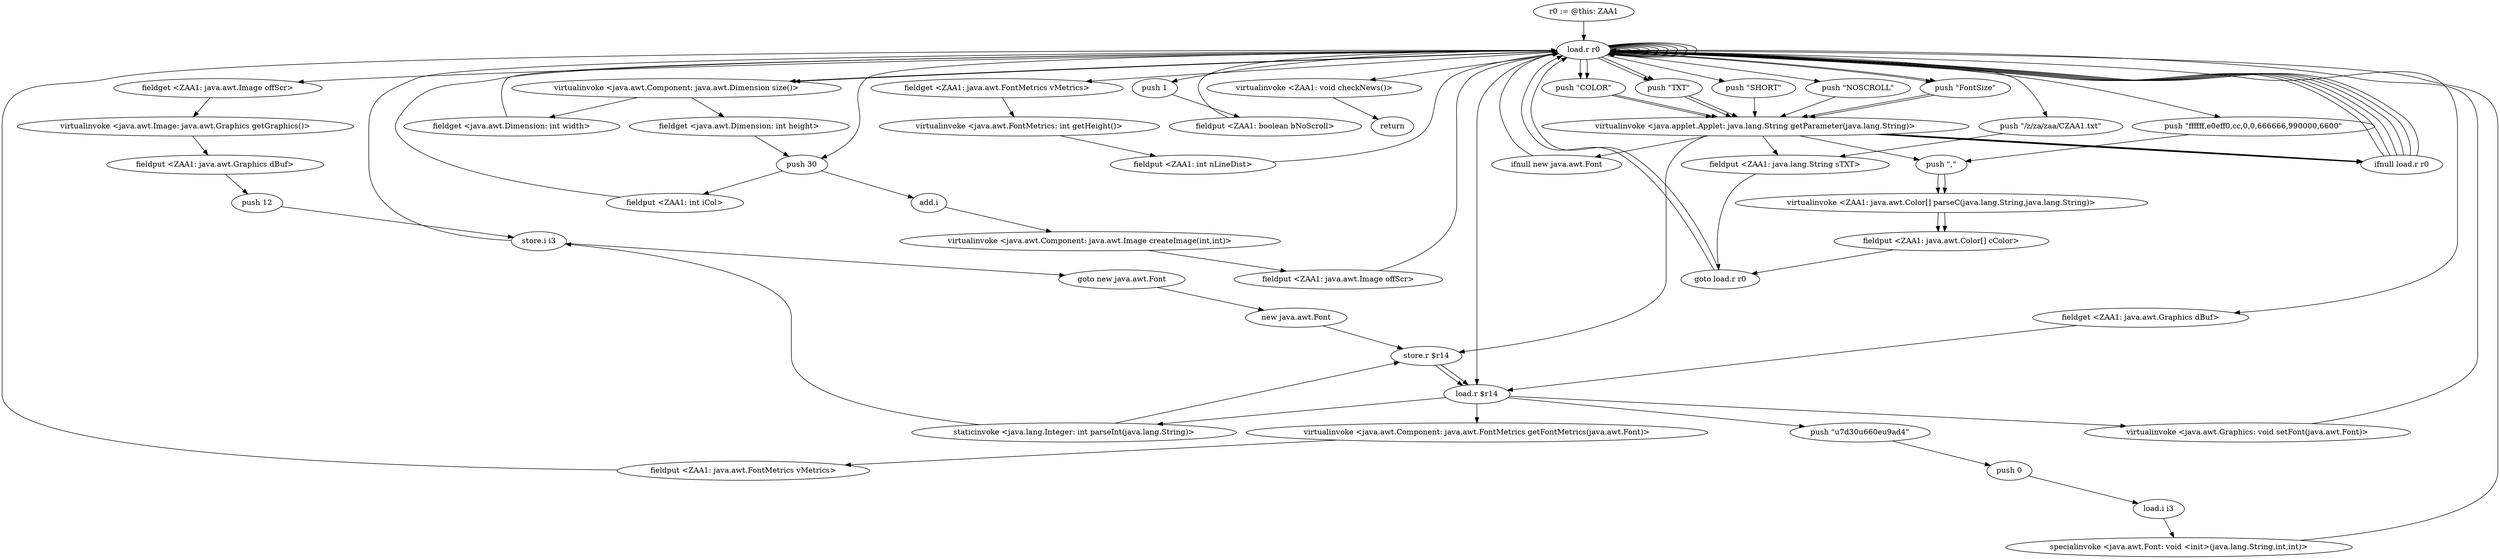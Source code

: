 digraph "" {
    "r0 := @this: ZAA1"
    "load.r r0"
    "r0 := @this: ZAA1"->"load.r r0";
    "load.r r0"->"load.r r0";
    "load.r r0"->"load.r r0";
    "virtualinvoke <java.awt.Component: java.awt.Dimension size()>"
    "load.r r0"->"virtualinvoke <java.awt.Component: java.awt.Dimension size()>";
    "fieldget <java.awt.Dimension: int width>"
    "virtualinvoke <java.awt.Component: java.awt.Dimension size()>"->"fieldget <java.awt.Dimension: int width>";
    "fieldget <java.awt.Dimension: int width>"->"load.r r0";
    "load.r r0"->"virtualinvoke <java.awt.Component: java.awt.Dimension size()>";
    "fieldget <java.awt.Dimension: int height>"
    "virtualinvoke <java.awt.Component: java.awt.Dimension size()>"->"fieldget <java.awt.Dimension: int height>";
    "push 30"
    "fieldget <java.awt.Dimension: int height>"->"push 30";
    "add.i"
    "push 30"->"add.i";
    "virtualinvoke <java.awt.Component: java.awt.Image createImage(int,int)>"
    "add.i"->"virtualinvoke <java.awt.Component: java.awt.Image createImage(int,int)>";
    "fieldput <ZAA1: java.awt.Image offScr>"
    "virtualinvoke <java.awt.Component: java.awt.Image createImage(int,int)>"->"fieldput <ZAA1: java.awt.Image offScr>";
    "fieldput <ZAA1: java.awt.Image offScr>"->"load.r r0";
    "load.r r0"->"load.r r0";
    "fieldget <ZAA1: java.awt.Image offScr>"
    "load.r r0"->"fieldget <ZAA1: java.awt.Image offScr>";
    "virtualinvoke <java.awt.Image: java.awt.Graphics getGraphics()>"
    "fieldget <ZAA1: java.awt.Image offScr>"->"virtualinvoke <java.awt.Image: java.awt.Graphics getGraphics()>";
    "fieldput <ZAA1: java.awt.Graphics dBuf>"
    "virtualinvoke <java.awt.Image: java.awt.Graphics getGraphics()>"->"fieldput <ZAA1: java.awt.Graphics dBuf>";
    "push 12"
    "fieldput <ZAA1: java.awt.Graphics dBuf>"->"push 12";
    "store.i i3"
    "push 12"->"store.i i3";
    "store.i i3"->"load.r r0";
    "push \"FontSize\""
    "load.r r0"->"push \"FontSize\"";
    "virtualinvoke <java.applet.Applet: java.lang.String getParameter(java.lang.String)>"
    "push \"FontSize\""->"virtualinvoke <java.applet.Applet: java.lang.String getParameter(java.lang.String)>";
    "ifnull new java.awt.Font"
    "virtualinvoke <java.applet.Applet: java.lang.String getParameter(java.lang.String)>"->"ifnull new java.awt.Font";
    "ifnull new java.awt.Font"->"load.r r0";
    "load.r r0"->"push \"FontSize\"";
    "push \"FontSize\""->"virtualinvoke <java.applet.Applet: java.lang.String getParameter(java.lang.String)>";
    "store.r $r14"
    "virtualinvoke <java.applet.Applet: java.lang.String getParameter(java.lang.String)>"->"store.r $r14";
    "load.r $r14"
    "store.r $r14"->"load.r $r14";
    "staticinvoke <java.lang.Integer: int parseInt(java.lang.String)>"
    "load.r $r14"->"staticinvoke <java.lang.Integer: int parseInt(java.lang.String)>";
    "staticinvoke <java.lang.Integer: int parseInt(java.lang.String)>"->"store.i i3";
    "goto new java.awt.Font"
    "store.i i3"->"goto new java.awt.Font";
    "new java.awt.Font"
    "goto new java.awt.Font"->"new java.awt.Font";
    "new java.awt.Font"->"store.r $r14";
    "store.r $r14"->"load.r $r14";
    "push \"\u7d30\u660e\u9ad4\""
    "load.r $r14"->"push \"\u7d30\u660e\u9ad4\"";
    "push 0"
    "push \"\u7d30\u660e\u9ad4\""->"push 0";
    "load.i i3"
    "push 0"->"load.i i3";
    "specialinvoke <java.awt.Font: void <init>(java.lang.String,int,int)>"
    "load.i i3"->"specialinvoke <java.awt.Font: void <init>(java.lang.String,int,int)>";
    "specialinvoke <java.awt.Font: void <init>(java.lang.String,int,int)>"->"load.r r0";
    "load.r r0"->"load.r r0";
    "load.r r0"->"load.r $r14";
    "virtualinvoke <java.awt.Component: java.awt.FontMetrics getFontMetrics(java.awt.Font)>"
    "load.r $r14"->"virtualinvoke <java.awt.Component: java.awt.FontMetrics getFontMetrics(java.awt.Font)>";
    "fieldput <ZAA1: java.awt.FontMetrics vMetrics>"
    "virtualinvoke <java.awt.Component: java.awt.FontMetrics getFontMetrics(java.awt.Font)>"->"fieldput <ZAA1: java.awt.FontMetrics vMetrics>";
    "fieldput <ZAA1: java.awt.FontMetrics vMetrics>"->"load.r r0";
    "load.r r0"->"load.r r0";
    "fieldget <ZAA1: java.awt.FontMetrics vMetrics>"
    "load.r r0"->"fieldget <ZAA1: java.awt.FontMetrics vMetrics>";
    "virtualinvoke <java.awt.FontMetrics: int getHeight()>"
    "fieldget <ZAA1: java.awt.FontMetrics vMetrics>"->"virtualinvoke <java.awt.FontMetrics: int getHeight()>";
    "fieldput <ZAA1: int nLineDist>"
    "virtualinvoke <java.awt.FontMetrics: int getHeight()>"->"fieldput <ZAA1: int nLineDist>";
    "fieldput <ZAA1: int nLineDist>"->"load.r r0";
    "fieldget <ZAA1: java.awt.Graphics dBuf>"
    "load.r r0"->"fieldget <ZAA1: java.awt.Graphics dBuf>";
    "fieldget <ZAA1: java.awt.Graphics dBuf>"->"load.r $r14";
    "virtualinvoke <java.awt.Graphics: void setFont(java.awt.Font)>"
    "load.r $r14"->"virtualinvoke <java.awt.Graphics: void setFont(java.awt.Font)>";
    "virtualinvoke <java.awt.Graphics: void setFont(java.awt.Font)>"->"load.r r0";
    "push \"COLOR\""
    "load.r r0"->"push \"COLOR\"";
    "push \"COLOR\""->"virtualinvoke <java.applet.Applet: java.lang.String getParameter(java.lang.String)>";
    "ifnull load.r r0"
    "virtualinvoke <java.applet.Applet: java.lang.String getParameter(java.lang.String)>"->"ifnull load.r r0";
    "ifnull load.r r0"->"load.r r0";
    "load.r r0"->"load.r r0";
    "load.r r0"->"load.r r0";
    "load.r r0"->"push \"COLOR\"";
    "push \"COLOR\""->"virtualinvoke <java.applet.Applet: java.lang.String getParameter(java.lang.String)>";
    "push \",\""
    "virtualinvoke <java.applet.Applet: java.lang.String getParameter(java.lang.String)>"->"push \",\"";
    "virtualinvoke <ZAA1: java.awt.Color[] parseC(java.lang.String,java.lang.String)>"
    "push \",\""->"virtualinvoke <ZAA1: java.awt.Color[] parseC(java.lang.String,java.lang.String)>";
    "fieldput <ZAA1: java.awt.Color[] cColor>"
    "virtualinvoke <ZAA1: java.awt.Color[] parseC(java.lang.String,java.lang.String)>"->"fieldput <ZAA1: java.awt.Color[] cColor>";
    "goto load.r r0"
    "fieldput <ZAA1: java.awt.Color[] cColor>"->"goto load.r r0";
    "goto load.r r0"->"load.r r0";
    "push \"TXT\""
    "load.r r0"->"push \"TXT\"";
    "push \"TXT\""->"virtualinvoke <java.applet.Applet: java.lang.String getParameter(java.lang.String)>";
    "virtualinvoke <java.applet.Applet: java.lang.String getParameter(java.lang.String)>"->"ifnull load.r r0";
    "ifnull load.r r0"->"load.r r0";
    "load.r r0"->"load.r r0";
    "load.r r0"->"push \"TXT\"";
    "push \"TXT\""->"virtualinvoke <java.applet.Applet: java.lang.String getParameter(java.lang.String)>";
    "fieldput <ZAA1: java.lang.String sTXT>"
    "virtualinvoke <java.applet.Applet: java.lang.String getParameter(java.lang.String)>"->"fieldput <ZAA1: java.lang.String sTXT>";
    "fieldput <ZAA1: java.lang.String sTXT>"->"goto load.r r0";
    "goto load.r r0"->"load.r r0";
    "push \"SHORT\""
    "load.r r0"->"push \"SHORT\"";
    "push \"SHORT\""->"virtualinvoke <java.applet.Applet: java.lang.String getParameter(java.lang.String)>";
    "virtualinvoke <java.applet.Applet: java.lang.String getParameter(java.lang.String)>"->"ifnull load.r r0";
    "ifnull load.r r0"->"load.r r0";
    "load.r r0"->"push 30";
    "fieldput <ZAA1: int iCol>"
    "push 30"->"fieldput <ZAA1: int iCol>";
    "fieldput <ZAA1: int iCol>"->"load.r r0";
    "push \"NOSCROLL\""
    "load.r r0"->"push \"NOSCROLL\"";
    "push \"NOSCROLL\""->"virtualinvoke <java.applet.Applet: java.lang.String getParameter(java.lang.String)>";
    "virtualinvoke <java.applet.Applet: java.lang.String getParameter(java.lang.String)>"->"ifnull load.r r0";
    "ifnull load.r r0"->"load.r r0";
    "push 1"
    "load.r r0"->"push 1";
    "fieldput <ZAA1: boolean bNoScroll>"
    "push 1"->"fieldput <ZAA1: boolean bNoScroll>";
    "fieldput <ZAA1: boolean bNoScroll>"->"load.r r0";
    "virtualinvoke <ZAA1: void checkNews()>"
    "load.r r0"->"virtualinvoke <ZAA1: void checkNews()>";
    "return"
    "virtualinvoke <ZAA1: void checkNews()>"->"return";
    "ifnull load.r r0"->"load.r r0";
    "push \"/z/za/zaa/CZAA1.txt\""
    "load.r r0"->"push \"/z/za/zaa/CZAA1.txt\"";
    "push \"/z/za/zaa/CZAA1.txt\""->"fieldput <ZAA1: java.lang.String sTXT>";
    "ifnull load.r r0"->"load.r r0";
    "load.r r0"->"load.r r0";
    "push \"ffffff,e0eff0,cc,0,0,666666,990000,6600\""
    "load.r r0"->"push \"ffffff,e0eff0,cc,0,0,666666,990000,6600\"";
    "push \"ffffff,e0eff0,cc,0,0,666666,990000,6600\""->"push \",\"";
    "push \",\""->"virtualinvoke <ZAA1: java.awt.Color[] parseC(java.lang.String,java.lang.String)>";
    "virtualinvoke <ZAA1: java.awt.Color[] parseC(java.lang.String,java.lang.String)>"->"fieldput <ZAA1: java.awt.Color[] cColor>";
    "staticinvoke <java.lang.Integer: int parseInt(java.lang.String)>"->"store.r $r14";
}
